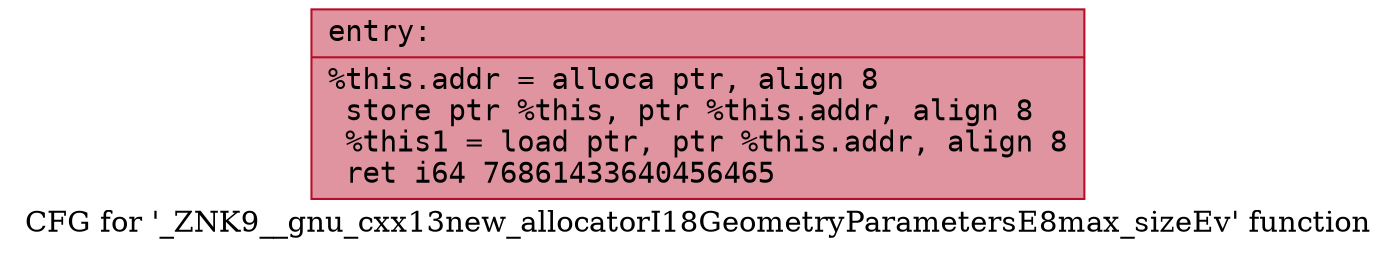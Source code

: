 digraph "CFG for '_ZNK9__gnu_cxx13new_allocatorI18GeometryParametersE8max_sizeEv' function" {
	label="CFG for '_ZNK9__gnu_cxx13new_allocatorI18GeometryParametersE8max_sizeEv' function";

	Node0x562c4e5c7950 [shape=record,color="#b70d28ff", style=filled, fillcolor="#b70d2870" fontname="Courier",label="{entry:\l|  %this.addr = alloca ptr, align 8\l  store ptr %this, ptr %this.addr, align 8\l  %this1 = load ptr, ptr %this.addr, align 8\l  ret i64 76861433640456465\l}"];
}
